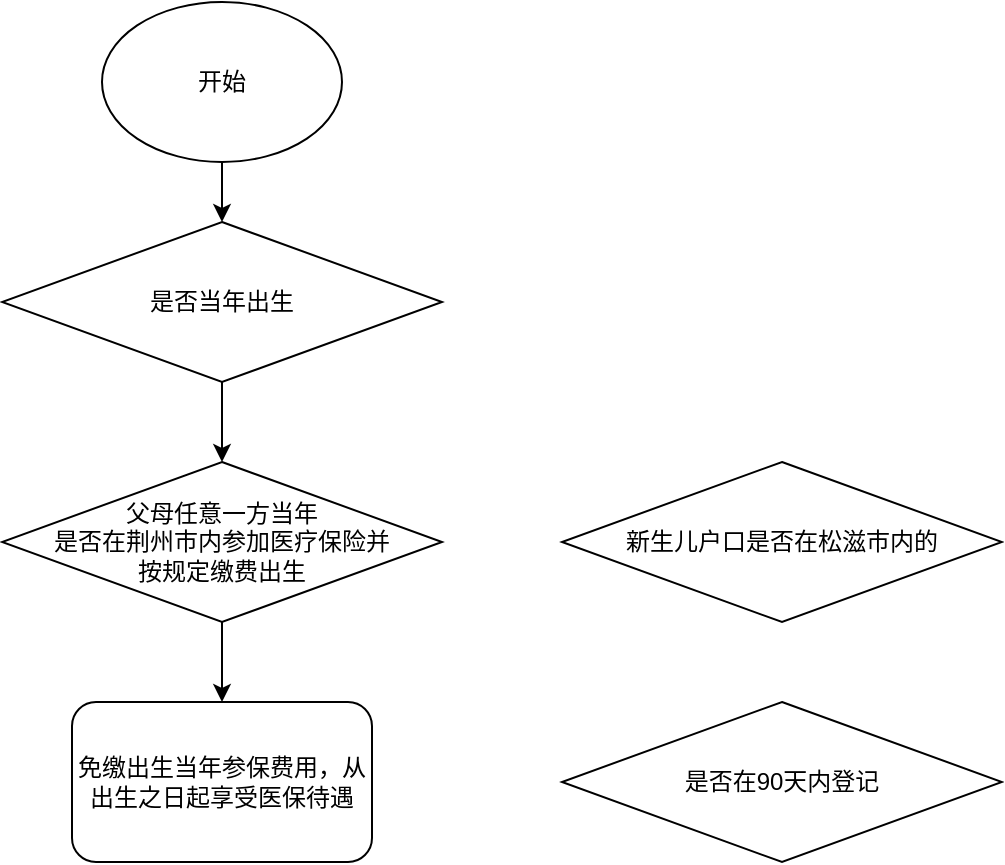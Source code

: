 <mxfile version="22.0.8" type="github">
  <diagram name="第 1 页" id="K2pr2-kOqKdabMJay9ct">
    <mxGraphModel dx="1434" dy="754" grid="1" gridSize="10" guides="1" tooltips="1" connect="1" arrows="1" fold="1" page="1" pageScale="1" pageWidth="827" pageHeight="1169" math="0" shadow="0">
      <root>
        <mxCell id="0" />
        <mxCell id="1" parent="0" />
        <mxCell id="4YErS2Mw58uNXcrevlrH-7" style="edgeStyle=orthogonalEdgeStyle;rounded=0;orthogonalLoop=1;jettySize=auto;html=1;exitX=0.5;exitY=1;exitDx=0;exitDy=0;entryX=0.5;entryY=0;entryDx=0;entryDy=0;" edge="1" parent="1" source="4YErS2Mw58uNXcrevlrH-1" target="4YErS2Mw58uNXcrevlrH-2">
          <mxGeometry relative="1" as="geometry" />
        </mxCell>
        <mxCell id="4YErS2Mw58uNXcrevlrH-1" value="开始" style="ellipse;whiteSpace=wrap;html=1;" vertex="1" parent="1">
          <mxGeometry x="180" y="10" width="120" height="80" as="geometry" />
        </mxCell>
        <mxCell id="4YErS2Mw58uNXcrevlrH-6" style="edgeStyle=orthogonalEdgeStyle;rounded=0;orthogonalLoop=1;jettySize=auto;html=1;exitX=0.5;exitY=1;exitDx=0;exitDy=0;entryX=0.5;entryY=0;entryDx=0;entryDy=0;" edge="1" parent="1" source="4YErS2Mw58uNXcrevlrH-2" target="4YErS2Mw58uNXcrevlrH-4">
          <mxGeometry relative="1" as="geometry" />
        </mxCell>
        <mxCell id="4YErS2Mw58uNXcrevlrH-2" value="是否当年出生" style="rhombus;whiteSpace=wrap;html=1;" vertex="1" parent="1">
          <mxGeometry x="130" y="120" width="220" height="80" as="geometry" />
        </mxCell>
        <mxCell id="4YErS2Mw58uNXcrevlrH-9" style="edgeStyle=orthogonalEdgeStyle;rounded=0;orthogonalLoop=1;jettySize=auto;html=1;exitX=0.5;exitY=1;exitDx=0;exitDy=0;entryX=0.5;entryY=0;entryDx=0;entryDy=0;" edge="1" parent="1" source="4YErS2Mw58uNXcrevlrH-4" target="4YErS2Mw58uNXcrevlrH-8">
          <mxGeometry relative="1" as="geometry" />
        </mxCell>
        <mxCell id="4YErS2Mw58uNXcrevlrH-4" value="&lt;div&gt;父母任意一方当年&lt;/div&gt;&lt;div&gt;是否在荆州市内参加医疗保险并&lt;/div&gt;&lt;div&gt;按规定缴费出生&lt;/div&gt;" style="rhombus;whiteSpace=wrap;html=1;" vertex="1" parent="1">
          <mxGeometry x="130" y="240" width="220" height="80" as="geometry" />
        </mxCell>
        <mxCell id="4YErS2Mw58uNXcrevlrH-5" value="新生儿户口是否在松滋市内的" style="rhombus;whiteSpace=wrap;html=1;" vertex="1" parent="1">
          <mxGeometry x="410" y="240" width="220" height="80" as="geometry" />
        </mxCell>
        <mxCell id="4YErS2Mw58uNXcrevlrH-8" value="免缴出生当年参保费用，从出生之日起享受医保待遇" style="rounded=1;whiteSpace=wrap;html=1;" vertex="1" parent="1">
          <mxGeometry x="165" y="360" width="150" height="80" as="geometry" />
        </mxCell>
        <mxCell id="4YErS2Mw58uNXcrevlrH-10" value="是否在90天内登记" style="rhombus;whiteSpace=wrap;html=1;" vertex="1" parent="1">
          <mxGeometry x="410" y="360" width="220" height="80" as="geometry" />
        </mxCell>
      </root>
    </mxGraphModel>
  </diagram>
</mxfile>
